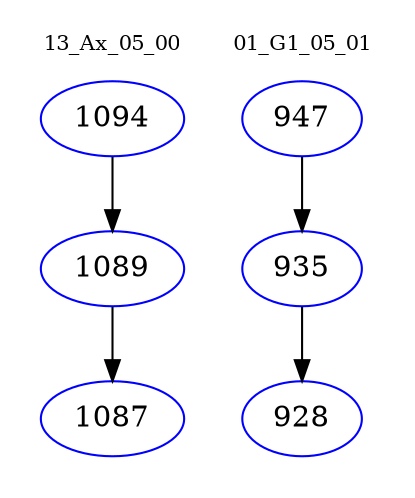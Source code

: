 digraph{
subgraph cluster_0 {
color = white
label = "13_Ax_05_00";
fontsize=10;
T0_1094 [label="1094", color="blue"]
T0_1094 -> T0_1089 [color="black"]
T0_1089 [label="1089", color="blue"]
T0_1089 -> T0_1087 [color="black"]
T0_1087 [label="1087", color="blue"]
}
subgraph cluster_1 {
color = white
label = "01_G1_05_01";
fontsize=10;
T1_947 [label="947", color="blue"]
T1_947 -> T1_935 [color="black"]
T1_935 [label="935", color="blue"]
T1_935 -> T1_928 [color="black"]
T1_928 [label="928", color="blue"]
}
}
